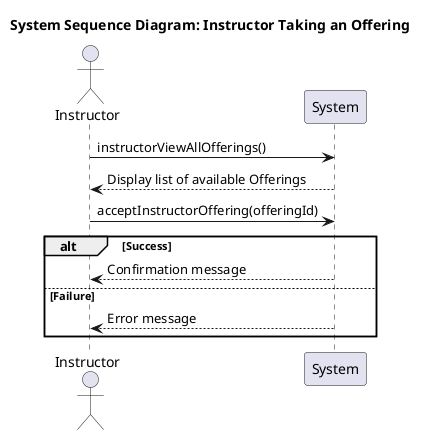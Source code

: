 @startuml System Sequence Diagram: Instructor Taking an Offering
title System Sequence Diagram: Instructor Taking an Offering

actor Instructor
participant System

Instructor -> System: instructorViewAllOfferings()
System --> Instructor: Display list of available Offerings

Instructor -> System: acceptInstructorOffering(offeringId)
alt Success
    System --> Instructor: Confirmation message
else Failure
    System --> Instructor: Error message
end

@enduml
